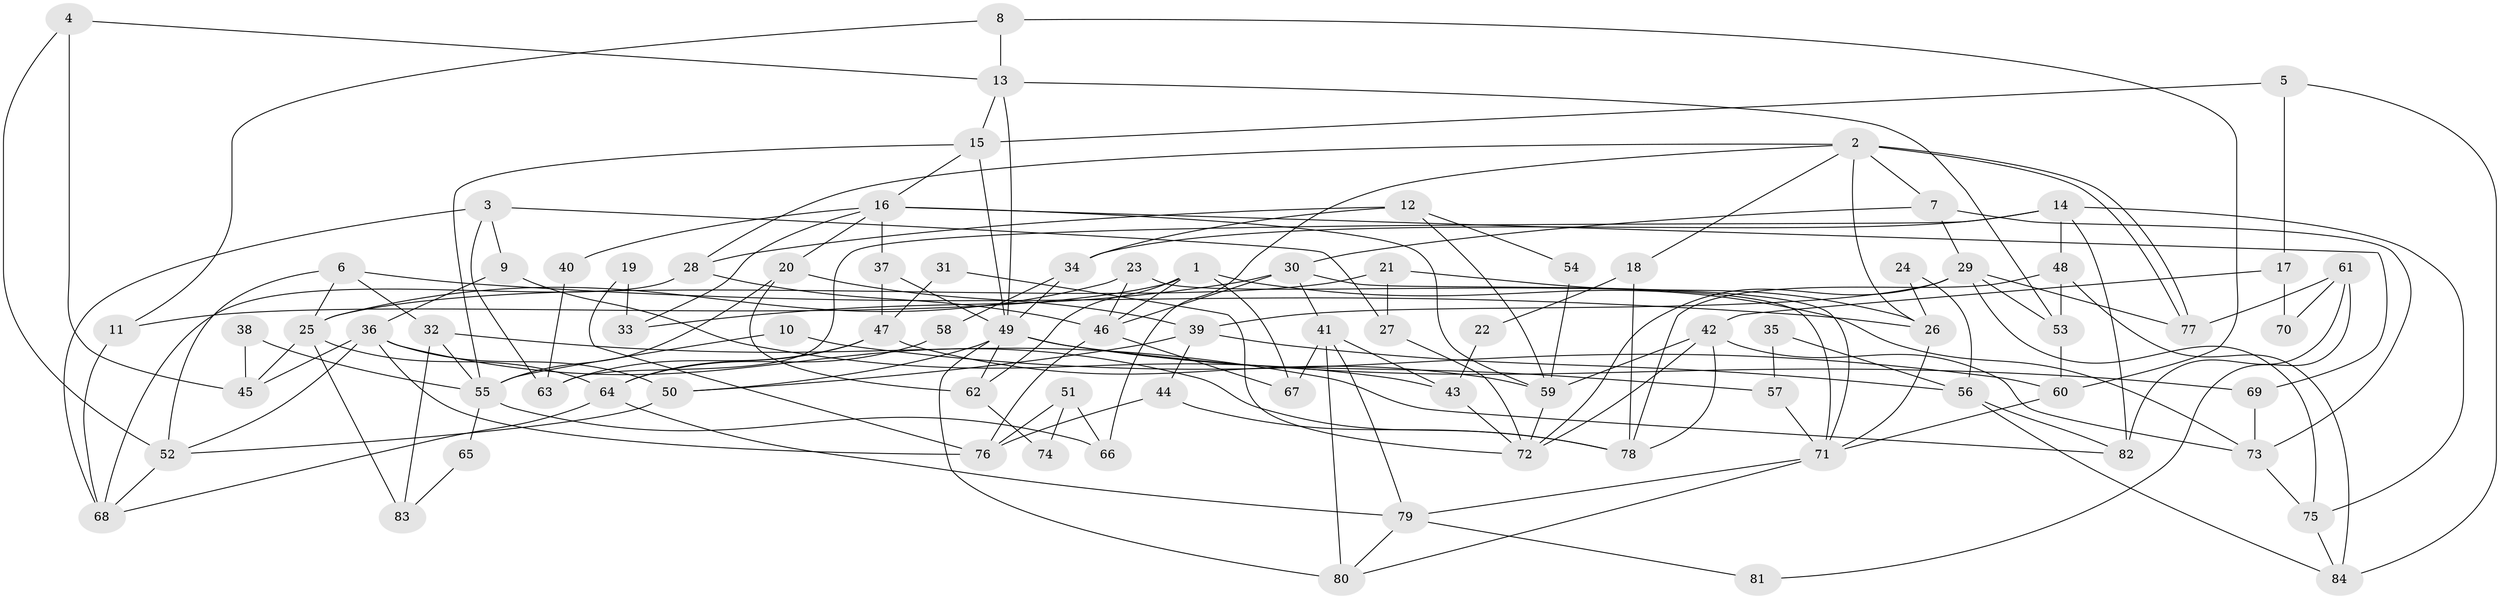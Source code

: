 // coarse degree distribution, {7: 0.11764705882352941, 10: 0.029411764705882353, 11: 0.029411764705882353, 6: 0.08823529411764706, 9: 0.058823529411764705, 5: 0.14705882352941177, 2: 0.17647058823529413, 12: 0.058823529411764705, 3: 0.11764705882352941, 8: 0.08823529411764706, 4: 0.08823529411764706}
// Generated by graph-tools (version 1.1) at 2025/51/03/04/25 22:51:22]
// undirected, 84 vertices, 168 edges
graph export_dot {
  node [color=gray90,style=filled];
  1;
  2;
  3;
  4;
  5;
  6;
  7;
  8;
  9;
  10;
  11;
  12;
  13;
  14;
  15;
  16;
  17;
  18;
  19;
  20;
  21;
  22;
  23;
  24;
  25;
  26;
  27;
  28;
  29;
  30;
  31;
  32;
  33;
  34;
  35;
  36;
  37;
  38;
  39;
  40;
  41;
  42;
  43;
  44;
  45;
  46;
  47;
  48;
  49;
  50;
  51;
  52;
  53;
  54;
  55;
  56;
  57;
  58;
  59;
  60;
  61;
  62;
  63;
  64;
  65;
  66;
  67;
  68;
  69;
  70;
  71;
  72;
  73;
  74;
  75;
  76;
  77;
  78;
  79;
  80;
  81;
  82;
  83;
  84;
  1 -- 73;
  1 -- 46;
  1 -- 11;
  1 -- 62;
  1 -- 67;
  2 -- 77;
  2 -- 77;
  2 -- 26;
  2 -- 7;
  2 -- 18;
  2 -- 28;
  2 -- 66;
  3 -- 9;
  3 -- 68;
  3 -- 27;
  3 -- 63;
  4 -- 13;
  4 -- 52;
  4 -- 45;
  5 -- 15;
  5 -- 84;
  5 -- 17;
  6 -- 25;
  6 -- 52;
  6 -- 26;
  6 -- 32;
  7 -- 30;
  7 -- 29;
  7 -- 73;
  8 -- 13;
  8 -- 11;
  8 -- 60;
  9 -- 43;
  9 -- 36;
  10 -- 60;
  10 -- 55;
  11 -- 68;
  12 -- 34;
  12 -- 59;
  12 -- 28;
  12 -- 54;
  13 -- 53;
  13 -- 15;
  13 -- 49;
  14 -- 48;
  14 -- 75;
  14 -- 34;
  14 -- 63;
  14 -- 82;
  15 -- 16;
  15 -- 49;
  15 -- 55;
  16 -- 69;
  16 -- 20;
  16 -- 33;
  16 -- 37;
  16 -- 40;
  16 -- 59;
  17 -- 42;
  17 -- 70;
  18 -- 78;
  18 -- 22;
  19 -- 76;
  19 -- 33;
  20 -- 39;
  20 -- 62;
  20 -- 55;
  21 -- 26;
  21 -- 27;
  21 -- 25;
  22 -- 43;
  23 -- 71;
  23 -- 46;
  23 -- 25;
  24 -- 56;
  24 -- 26;
  25 -- 45;
  25 -- 64;
  25 -- 83;
  26 -- 71;
  27 -- 72;
  28 -- 46;
  28 -- 68;
  29 -- 53;
  29 -- 39;
  29 -- 72;
  29 -- 75;
  29 -- 77;
  30 -- 46;
  30 -- 41;
  30 -- 33;
  30 -- 71;
  31 -- 47;
  31 -- 72;
  32 -- 55;
  32 -- 82;
  32 -- 83;
  34 -- 49;
  34 -- 58;
  35 -- 57;
  35 -- 56;
  36 -- 45;
  36 -- 52;
  36 -- 50;
  36 -- 76;
  36 -- 78;
  37 -- 47;
  37 -- 49;
  38 -- 45;
  38 -- 55;
  39 -- 50;
  39 -- 44;
  39 -- 56;
  40 -- 63;
  41 -- 80;
  41 -- 79;
  41 -- 43;
  41 -- 67;
  42 -- 72;
  42 -- 78;
  42 -- 59;
  42 -- 73;
  43 -- 72;
  44 -- 76;
  44 -- 78;
  46 -- 67;
  46 -- 76;
  47 -- 59;
  47 -- 63;
  47 -- 64;
  48 -- 84;
  48 -- 78;
  48 -- 53;
  49 -- 50;
  49 -- 57;
  49 -- 62;
  49 -- 69;
  49 -- 80;
  50 -- 52;
  51 -- 76;
  51 -- 66;
  51 -- 74;
  52 -- 68;
  53 -- 60;
  54 -- 59;
  55 -- 65;
  55 -- 66;
  56 -- 82;
  56 -- 84;
  57 -- 71;
  58 -- 64;
  59 -- 72;
  60 -- 71;
  61 -- 82;
  61 -- 77;
  61 -- 70;
  61 -- 81;
  62 -- 74;
  64 -- 68;
  64 -- 79;
  65 -- 83;
  69 -- 73;
  71 -- 79;
  71 -- 80;
  73 -- 75;
  75 -- 84;
  79 -- 80;
  79 -- 81;
}
